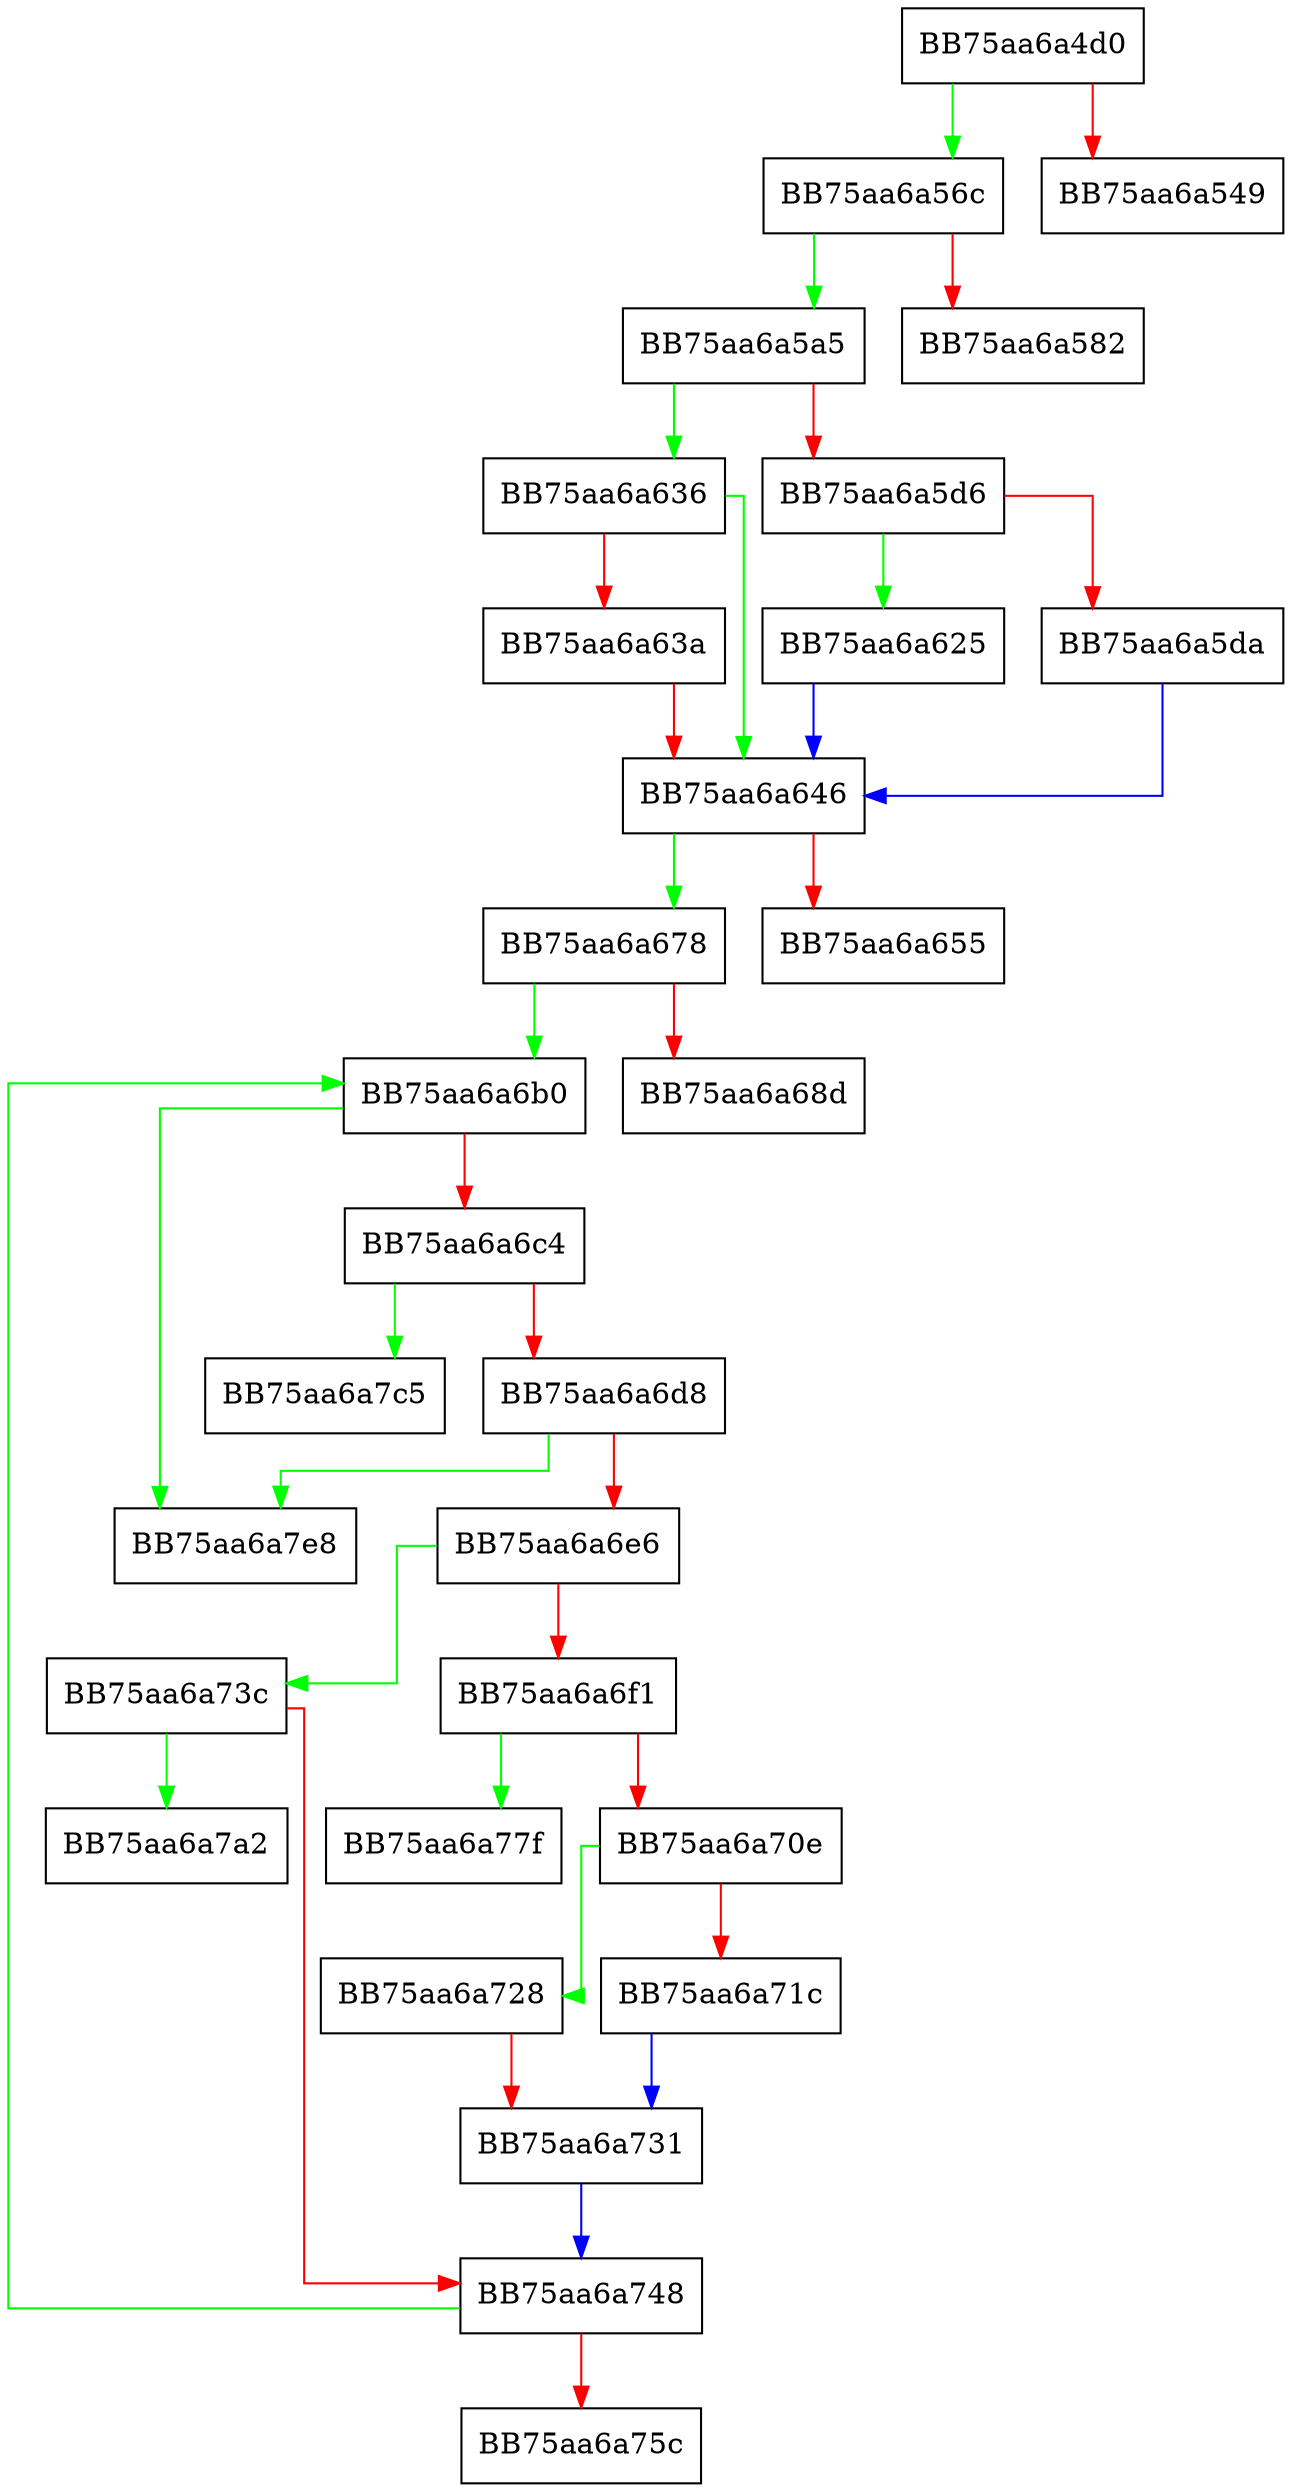 digraph AXMLParser {
  node [shape="box"];
  graph [splines=ortho];
  BB75aa6a4d0 -> BB75aa6a56c [color="green"];
  BB75aa6a4d0 -> BB75aa6a549 [color="red"];
  BB75aa6a56c -> BB75aa6a5a5 [color="green"];
  BB75aa6a56c -> BB75aa6a582 [color="red"];
  BB75aa6a5a5 -> BB75aa6a636 [color="green"];
  BB75aa6a5a5 -> BB75aa6a5d6 [color="red"];
  BB75aa6a5d6 -> BB75aa6a625 [color="green"];
  BB75aa6a5d6 -> BB75aa6a5da [color="red"];
  BB75aa6a5da -> BB75aa6a646 [color="blue"];
  BB75aa6a625 -> BB75aa6a646 [color="blue"];
  BB75aa6a636 -> BB75aa6a646 [color="green"];
  BB75aa6a636 -> BB75aa6a63a [color="red"];
  BB75aa6a63a -> BB75aa6a646 [color="red"];
  BB75aa6a646 -> BB75aa6a678 [color="green"];
  BB75aa6a646 -> BB75aa6a655 [color="red"];
  BB75aa6a678 -> BB75aa6a6b0 [color="green"];
  BB75aa6a678 -> BB75aa6a68d [color="red"];
  BB75aa6a6b0 -> BB75aa6a7e8 [color="green"];
  BB75aa6a6b0 -> BB75aa6a6c4 [color="red"];
  BB75aa6a6c4 -> BB75aa6a7c5 [color="green"];
  BB75aa6a6c4 -> BB75aa6a6d8 [color="red"];
  BB75aa6a6d8 -> BB75aa6a7e8 [color="green"];
  BB75aa6a6d8 -> BB75aa6a6e6 [color="red"];
  BB75aa6a6e6 -> BB75aa6a73c [color="green"];
  BB75aa6a6e6 -> BB75aa6a6f1 [color="red"];
  BB75aa6a6f1 -> BB75aa6a77f [color="green"];
  BB75aa6a6f1 -> BB75aa6a70e [color="red"];
  BB75aa6a70e -> BB75aa6a728 [color="green"];
  BB75aa6a70e -> BB75aa6a71c [color="red"];
  BB75aa6a71c -> BB75aa6a731 [color="blue"];
  BB75aa6a728 -> BB75aa6a731 [color="red"];
  BB75aa6a731 -> BB75aa6a748 [color="blue"];
  BB75aa6a73c -> BB75aa6a7a2 [color="green"];
  BB75aa6a73c -> BB75aa6a748 [color="red"];
  BB75aa6a748 -> BB75aa6a6b0 [color="green"];
  BB75aa6a748 -> BB75aa6a75c [color="red"];
}